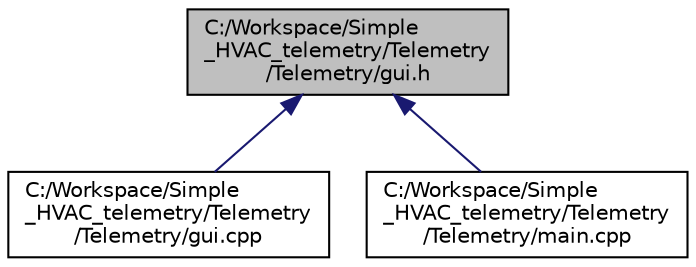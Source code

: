 digraph "C:/Workspace/Simple_HVAC_telemetry/Telemetry/Telemetry/gui.h"
{
  edge [fontname="Helvetica",fontsize="10",labelfontname="Helvetica",labelfontsize="10"];
  node [fontname="Helvetica",fontsize="10",shape=record];
  Node1 [label="C:/Workspace/Simple\l_HVAC_telemetry/Telemetry\l/Telemetry/gui.h",height=0.2,width=0.4,color="black", fillcolor="grey75", style="filled", fontcolor="black"];
  Node1 -> Node2 [dir="back",color="midnightblue",fontsize="10",style="solid",fontname="Helvetica"];
  Node2 [label="C:/Workspace/Simple\l_HVAC_telemetry/Telemetry\l/Telemetry/gui.cpp",height=0.2,width=0.4,color="black", fillcolor="white", style="filled",URL="$gui_8cpp.html"];
  Node1 -> Node3 [dir="back",color="midnightblue",fontsize="10",style="solid",fontname="Helvetica"];
  Node3 [label="C:/Workspace/Simple\l_HVAC_telemetry/Telemetry\l/Telemetry/main.cpp",height=0.2,width=0.4,color="black", fillcolor="white", style="filled",URL="$main_8cpp.html"];
}
